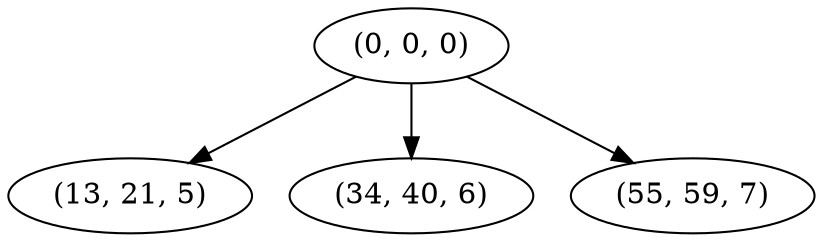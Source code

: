 digraph tree {
    "(0, 0, 0)";
    "(13, 21, 5)";
    "(34, 40, 6)";
    "(55, 59, 7)";
    "(0, 0, 0)" -> "(13, 21, 5)";
    "(0, 0, 0)" -> "(34, 40, 6)";
    "(0, 0, 0)" -> "(55, 59, 7)";
}
